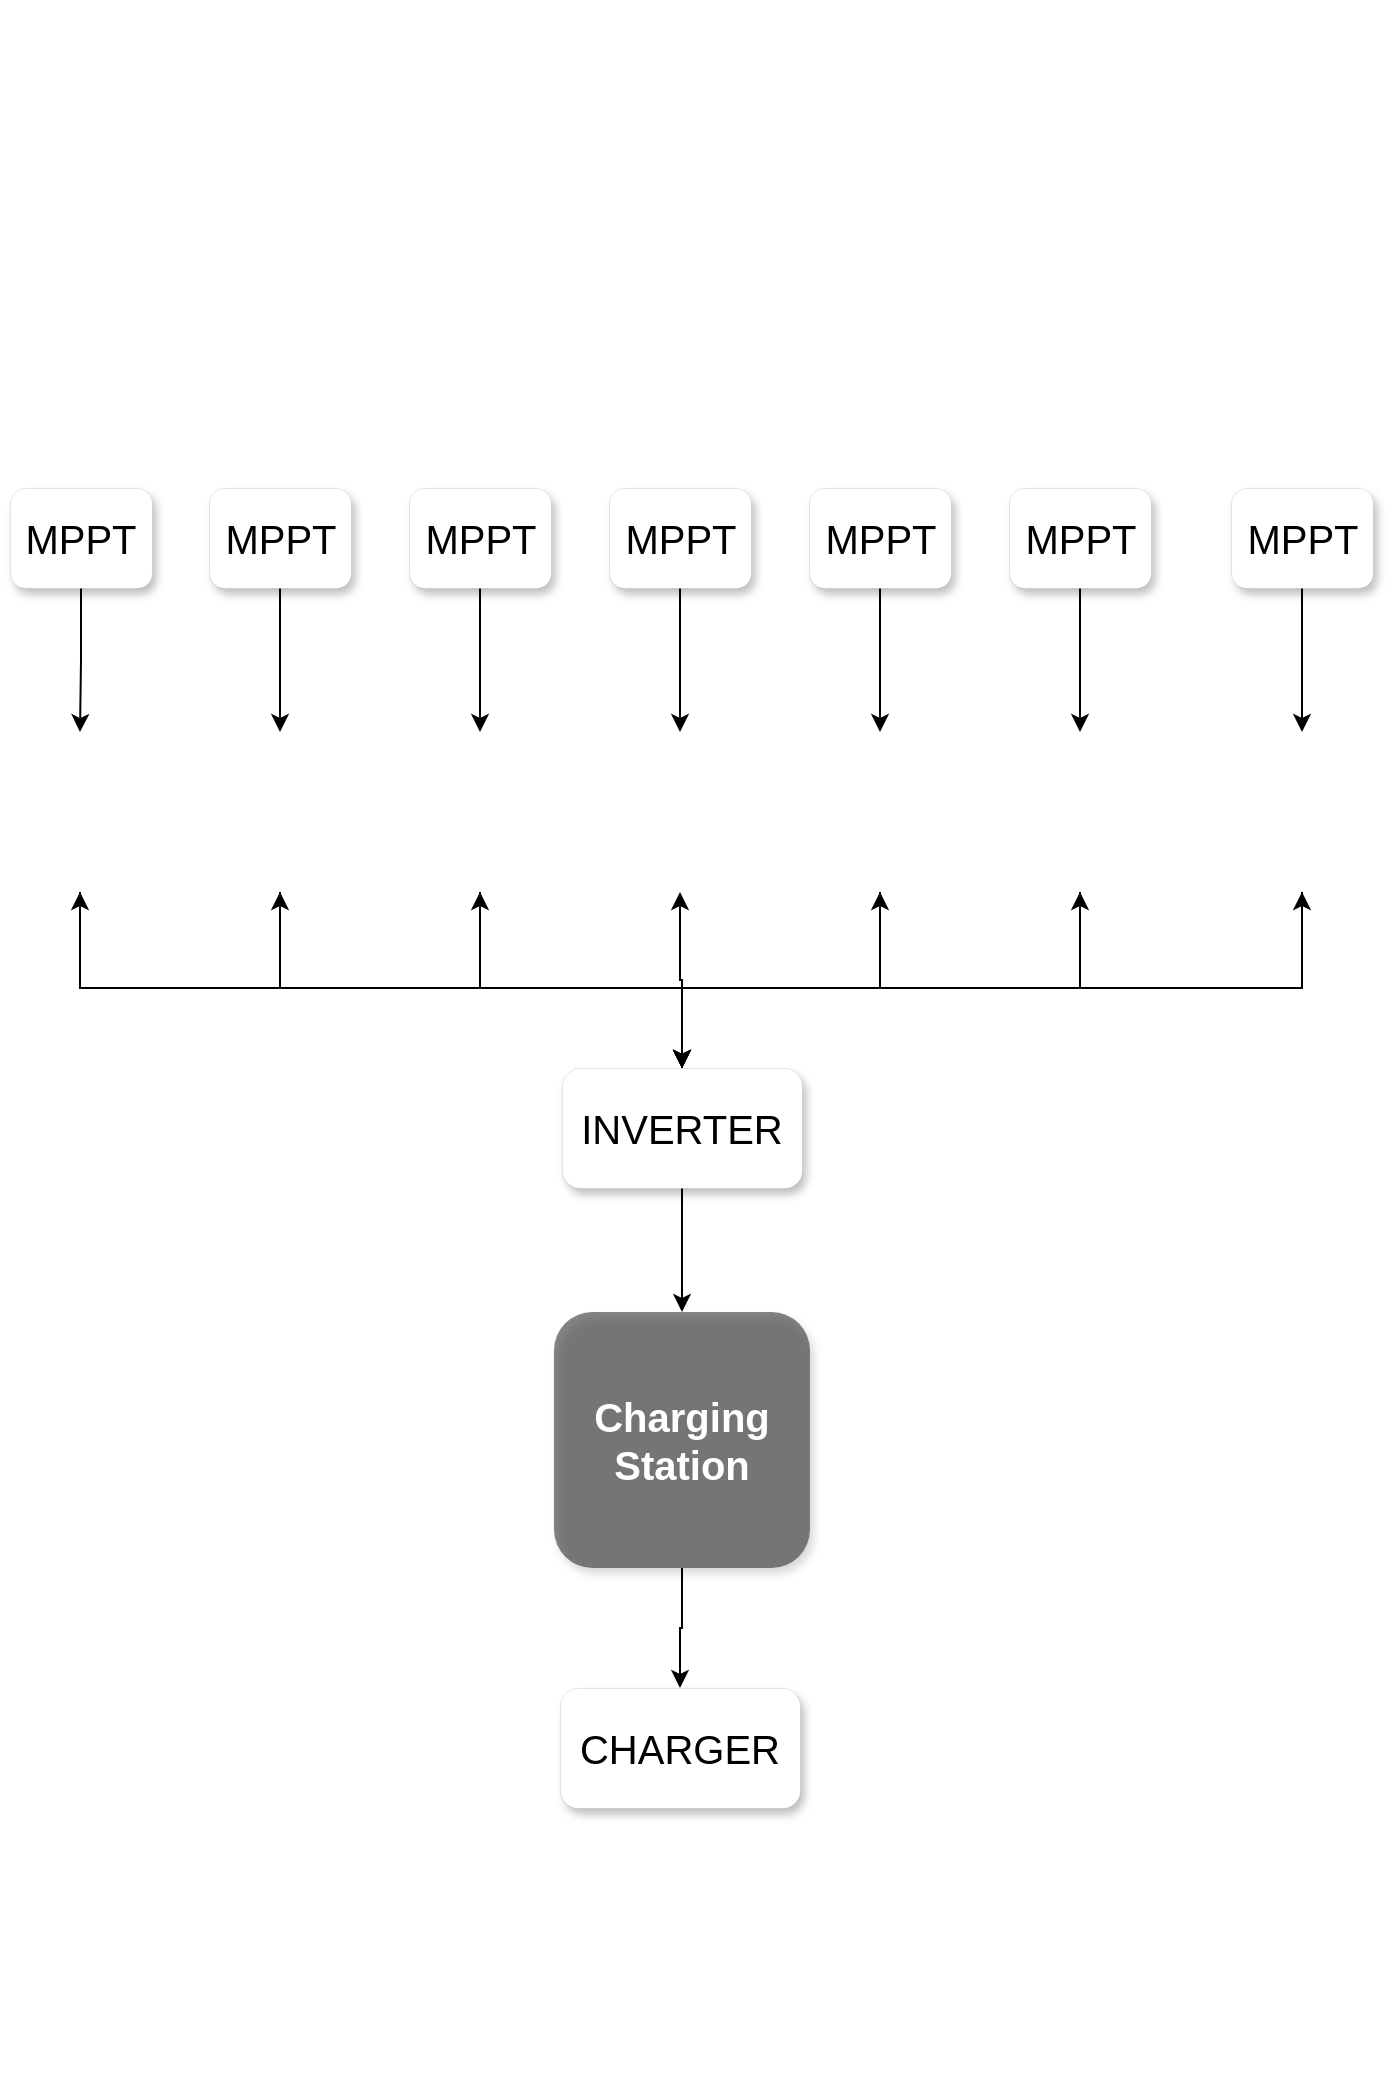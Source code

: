<mxfile version="16.5.6" type="github">
  <diagram id="3-a4-CI-qSKEU-WzGFCh" name="Page-1">
    <mxGraphModel dx="2317" dy="1427" grid="1" gridSize="10" guides="1" tooltips="1" connect="1" arrows="1" fold="1" page="1" pageScale="1" pageWidth="827" pageHeight="1169" math="0" shadow="0">
      <root>
        <mxCell id="0" />
        <mxCell id="1" parent="0" />
        <mxCell id="anqY4GfiEuh1hVHhhSKL-25" style="edgeStyle=orthogonalEdgeStyle;rounded=0;orthogonalLoop=1;jettySize=auto;html=1;exitX=0.5;exitY=1;exitDx=0;exitDy=0;entryX=0.5;entryY=0;entryDx=0;entryDy=0;fontSize=20;fontColor=#000000;" edge="1" parent="1" source="anqY4GfiEuh1hVHhhSKL-1" target="anqY4GfiEuh1hVHhhSKL-24">
          <mxGeometry relative="1" as="geometry" />
        </mxCell>
        <mxCell id="anqY4GfiEuh1hVHhhSKL-1" value="&lt;b style=&quot;font-size: 20px&quot;&gt;&lt;font color=&quot;#ffffff&quot; style=&quot;font-size: 20px&quot;&gt;Charging&lt;br&gt;Station&lt;/font&gt;&lt;/b&gt;" style="whiteSpace=wrap;html=1;aspect=fixed;fillColor=#333333;gradientColor=none;rounded=1;shadow=1;sketch=0;glass=0;strokeColor=none;opacity=60;" vertex="1" parent="1">
          <mxGeometry x="376" y="742" width="128" height="128" as="geometry" />
        </mxCell>
        <mxCell id="anqY4GfiEuh1hVHhhSKL-2" value="" style="shape=image;html=1;verticalAlign=top;verticalLabelPosition=bottom;labelBackgroundColor=#ffffff;imageAspect=0;aspect=fixed;image=https://cdn4.iconfinder.com/data/icons/transportation-and-vehicle/128/Transportation_And_Vehicle_3-03-128.png" vertex="1" parent="1">
          <mxGeometry x="99" y="1040" width="90" height="90" as="geometry" />
        </mxCell>
        <mxCell id="anqY4GfiEuh1hVHhhSKL-47" style="edgeStyle=orthogonalEdgeStyle;rounded=0;orthogonalLoop=1;jettySize=auto;html=1;entryX=0.5;entryY=0;entryDx=0;entryDy=0;fontSize=20;fontColor=#000000;" edge="1" parent="1" source="anqY4GfiEuh1hVHhhSKL-11" target="anqY4GfiEuh1hVHhhSKL-18">
          <mxGeometry relative="1" as="geometry">
            <Array as="points">
              <mxPoint x="139" y="580" />
              <mxPoint x="440" y="580" />
            </Array>
          </mxGeometry>
        </mxCell>
        <mxCell id="anqY4GfiEuh1hVHhhSKL-11" value="" style="shape=image;html=1;verticalAlign=top;verticalLabelPosition=bottom;labelBackgroundColor=#ffffff;imageAspect=0;aspect=fixed;image=https://cdn3.iconfinder.com/data/icons/energy-and-power-glyph-24-px/24/Automotive_battery_battery_charging_car_battery_truck_battery_vehicle_battery_2-128.png;fillOpacity=70;" vertex="1" parent="1">
          <mxGeometry x="99" y="452" width="80" height="80" as="geometry" />
        </mxCell>
        <mxCell id="anqY4GfiEuh1hVHhhSKL-48" style="edgeStyle=orthogonalEdgeStyle;rounded=0;orthogonalLoop=1;jettySize=auto;html=1;exitX=0.5;exitY=1;exitDx=0;exitDy=0;fontSize=20;fontColor=#000000;" edge="1" parent="1" source="anqY4GfiEuh1hVHhhSKL-12" target="anqY4GfiEuh1hVHhhSKL-18">
          <mxGeometry relative="1" as="geometry">
            <Array as="points">
              <mxPoint x="239" y="580" />
              <mxPoint x="440" y="580" />
            </Array>
          </mxGeometry>
        </mxCell>
        <mxCell id="anqY4GfiEuh1hVHhhSKL-12" value="" style="shape=image;html=1;verticalAlign=top;verticalLabelPosition=bottom;labelBackgroundColor=#ffffff;imageAspect=0;aspect=fixed;image=https://cdn3.iconfinder.com/data/icons/energy-and-power-glyph-24-px/24/Automotive_battery_battery_charging_car_battery_truck_battery_vehicle_battery_2-128.png;fillOpacity=70;" vertex="1" parent="1">
          <mxGeometry x="199" y="452" width="80" height="80" as="geometry" />
        </mxCell>
        <mxCell id="anqY4GfiEuh1hVHhhSKL-49" style="edgeStyle=orthogonalEdgeStyle;rounded=0;orthogonalLoop=1;jettySize=auto;html=1;entryX=0.5;entryY=0;entryDx=0;entryDy=0;fontSize=20;fontColor=#000000;" edge="1" parent="1" source="anqY4GfiEuh1hVHhhSKL-13" target="anqY4GfiEuh1hVHhhSKL-18">
          <mxGeometry relative="1" as="geometry">
            <Array as="points">
              <mxPoint x="339" y="580" />
              <mxPoint x="440" y="580" />
            </Array>
          </mxGeometry>
        </mxCell>
        <mxCell id="anqY4GfiEuh1hVHhhSKL-13" value="" style="shape=image;html=1;verticalAlign=top;verticalLabelPosition=bottom;labelBackgroundColor=#ffffff;imageAspect=0;aspect=fixed;image=https://cdn3.iconfinder.com/data/icons/energy-and-power-glyph-24-px/24/Automotive_battery_battery_charging_car_battery_truck_battery_vehicle_battery_2-128.png;fillOpacity=70;" vertex="1" parent="1">
          <mxGeometry x="299" y="452" width="80" height="80" as="geometry" />
        </mxCell>
        <mxCell id="anqY4GfiEuh1hVHhhSKL-14" value="" style="shape=image;html=1;verticalAlign=top;verticalLabelPosition=bottom;labelBackgroundColor=#ffffff;imageAspect=0;aspect=fixed;image=https://cdn3.iconfinder.com/data/icons/energy-and-power-glyph-24-px/24/Automotive_battery_battery_charging_car_battery_truck_battery_vehicle_battery_2-128.png;fillOpacity=70;" vertex="1" parent="1">
          <mxGeometry x="399" y="452" width="80" height="80" as="geometry" />
        </mxCell>
        <mxCell id="anqY4GfiEuh1hVHhhSKL-50" style="edgeStyle=orthogonalEdgeStyle;rounded=0;orthogonalLoop=1;jettySize=auto;html=1;fontSize=20;fontColor=#000000;" edge="1" parent="1" source="anqY4GfiEuh1hVHhhSKL-15">
          <mxGeometry relative="1" as="geometry">
            <mxPoint x="440" y="620" as="targetPoint" />
            <Array as="points">
              <mxPoint x="539" y="580" />
              <mxPoint x="440" y="580" />
            </Array>
          </mxGeometry>
        </mxCell>
        <mxCell id="anqY4GfiEuh1hVHhhSKL-15" value="" style="shape=image;html=1;verticalAlign=top;verticalLabelPosition=bottom;labelBackgroundColor=#ffffff;imageAspect=0;aspect=fixed;image=https://cdn3.iconfinder.com/data/icons/energy-and-power-glyph-24-px/24/Automotive_battery_battery_charging_car_battery_truck_battery_vehicle_battery_2-128.png;fillOpacity=70;" vertex="1" parent="1">
          <mxGeometry x="499" y="452" width="80" height="80" as="geometry" />
        </mxCell>
        <mxCell id="anqY4GfiEuh1hVHhhSKL-51" style="edgeStyle=orthogonalEdgeStyle;rounded=0;orthogonalLoop=1;jettySize=auto;html=1;exitX=0.5;exitY=1;exitDx=0;exitDy=0;entryX=0.5;entryY=0;entryDx=0;entryDy=0;fontSize=20;fontColor=#000000;" edge="1" parent="1" source="anqY4GfiEuh1hVHhhSKL-16" target="anqY4GfiEuh1hVHhhSKL-18">
          <mxGeometry relative="1" as="geometry">
            <Array as="points">
              <mxPoint x="639" y="580" />
              <mxPoint x="440" y="580" />
            </Array>
          </mxGeometry>
        </mxCell>
        <mxCell id="anqY4GfiEuh1hVHhhSKL-16" value="" style="shape=image;html=1;verticalAlign=top;verticalLabelPosition=bottom;labelBackgroundColor=#ffffff;imageAspect=0;aspect=fixed;image=https://cdn3.iconfinder.com/data/icons/energy-and-power-glyph-24-px/24/Automotive_battery_battery_charging_car_battery_truck_battery_vehicle_battery_2-128.png;fillOpacity=70;" vertex="1" parent="1">
          <mxGeometry x="599" y="452" width="80" height="80" as="geometry" />
        </mxCell>
        <mxCell id="anqY4GfiEuh1hVHhhSKL-19" style="edgeStyle=orthogonalEdgeStyle;rounded=0;orthogonalLoop=1;jettySize=auto;html=1;entryX=0.5;entryY=0;entryDx=0;entryDy=0;fontSize=20;fontColor=#000000;" edge="1" parent="1" source="anqY4GfiEuh1hVHhhSKL-18" target="anqY4GfiEuh1hVHhhSKL-1">
          <mxGeometry relative="1" as="geometry" />
        </mxCell>
        <mxCell id="anqY4GfiEuh1hVHhhSKL-43" style="edgeStyle=orthogonalEdgeStyle;rounded=0;orthogonalLoop=1;jettySize=auto;html=1;entryX=0.5;entryY=1;entryDx=0;entryDy=0;fontSize=20;fontColor=#000000;" edge="1" parent="1" source="anqY4GfiEuh1hVHhhSKL-18" target="anqY4GfiEuh1hVHhhSKL-14">
          <mxGeometry relative="1" as="geometry" />
        </mxCell>
        <mxCell id="anqY4GfiEuh1hVHhhSKL-53" style="edgeStyle=orthogonalEdgeStyle;rounded=0;orthogonalLoop=1;jettySize=auto;html=1;entryX=0.5;entryY=1;entryDx=0;entryDy=0;fontSize=20;fontColor=#000000;" edge="1" parent="1" source="anqY4GfiEuh1hVHhhSKL-18" target="anqY4GfiEuh1hVHhhSKL-15">
          <mxGeometry relative="1" as="geometry">
            <Array as="points">
              <mxPoint x="440" y="580" />
              <mxPoint x="539" y="580" />
            </Array>
          </mxGeometry>
        </mxCell>
        <mxCell id="anqY4GfiEuh1hVHhhSKL-54" style="edgeStyle=orthogonalEdgeStyle;rounded=0;orthogonalLoop=1;jettySize=auto;html=1;entryX=0.5;entryY=1;entryDx=0;entryDy=0;fontSize=20;fontColor=#000000;" edge="1" parent="1" source="anqY4GfiEuh1hVHhhSKL-18" target="anqY4GfiEuh1hVHhhSKL-16">
          <mxGeometry relative="1" as="geometry">
            <Array as="points">
              <mxPoint x="440" y="580" />
              <mxPoint x="639" y="580" />
            </Array>
          </mxGeometry>
        </mxCell>
        <mxCell id="anqY4GfiEuh1hVHhhSKL-55" style="edgeStyle=orthogonalEdgeStyle;rounded=0;orthogonalLoop=1;jettySize=auto;html=1;entryX=0.5;entryY=1;entryDx=0;entryDy=0;fontSize=20;fontColor=#000000;" edge="1" parent="1" source="anqY4GfiEuh1hVHhhSKL-18" target="anqY4GfiEuh1hVHhhSKL-44">
          <mxGeometry relative="1" as="geometry">
            <Array as="points">
              <mxPoint x="440" y="580" />
              <mxPoint x="750" y="580" />
            </Array>
          </mxGeometry>
        </mxCell>
        <mxCell id="anqY4GfiEuh1hVHhhSKL-56" style="edgeStyle=orthogonalEdgeStyle;rounded=0;orthogonalLoop=1;jettySize=auto;html=1;entryX=0.5;entryY=1;entryDx=0;entryDy=0;fontSize=20;fontColor=#000000;" edge="1" parent="1" source="anqY4GfiEuh1hVHhhSKL-18" target="anqY4GfiEuh1hVHhhSKL-13">
          <mxGeometry relative="1" as="geometry">
            <Array as="points">
              <mxPoint x="440" y="580" />
              <mxPoint x="339" y="580" />
            </Array>
          </mxGeometry>
        </mxCell>
        <mxCell id="anqY4GfiEuh1hVHhhSKL-57" style="edgeStyle=orthogonalEdgeStyle;rounded=0;orthogonalLoop=1;jettySize=auto;html=1;entryX=0.5;entryY=1;entryDx=0;entryDy=0;fontSize=20;fontColor=#000000;" edge="1" parent="1" source="anqY4GfiEuh1hVHhhSKL-18" target="anqY4GfiEuh1hVHhhSKL-12">
          <mxGeometry relative="1" as="geometry">
            <Array as="points">
              <mxPoint x="440" y="580" />
              <mxPoint x="239" y="580" />
            </Array>
          </mxGeometry>
        </mxCell>
        <mxCell id="anqY4GfiEuh1hVHhhSKL-58" style="edgeStyle=orthogonalEdgeStyle;rounded=0;orthogonalLoop=1;jettySize=auto;html=1;entryX=0.5;entryY=1;entryDx=0;entryDy=0;fontSize=20;fontColor=#000000;" edge="1" parent="1" source="anqY4GfiEuh1hVHhhSKL-18" target="anqY4GfiEuh1hVHhhSKL-11">
          <mxGeometry relative="1" as="geometry">
            <Array as="points">
              <mxPoint x="440" y="580" />
              <mxPoint x="139" y="580" />
            </Array>
          </mxGeometry>
        </mxCell>
        <mxCell id="anqY4GfiEuh1hVHhhSKL-18" value="&lt;font color=&quot;#000000&quot;&gt;INVERTER&lt;/font&gt;" style="rounded=1;whiteSpace=wrap;html=1;shadow=1;glass=0;sketch=0;fontSize=20;fontColor=#FFFFFF;fillColor=default;gradientColor=none;strokeColor=default;strokeWidth=0;" vertex="1" parent="1">
          <mxGeometry x="380" y="620" width="120" height="60" as="geometry" />
        </mxCell>
        <mxCell id="anqY4GfiEuh1hVHhhSKL-20" value="" style="shape=image;html=1;verticalAlign=top;verticalLabelPosition=bottom;labelBackgroundColor=#ffffff;imageAspect=0;aspect=fixed;image=https://cdn2.iconfinder.com/data/icons/business-and-education-1/512/133_Solar_Panel_Energy_technology_smart_city_technology_smart-128.png;rounded=1;shadow=1;glass=0;sketch=0;fontSize=20;fontColor=#000000;fillColor=default;gradientColor=none;fillOpacity=80;" vertex="1" parent="1">
          <mxGeometry x="143" y="90" width="128" height="128" as="geometry" />
        </mxCell>
        <mxCell id="anqY4GfiEuh1hVHhhSKL-22" value="" style="shape=image;html=1;verticalAlign=top;verticalLabelPosition=bottom;labelBackgroundColor=#ffffff;imageAspect=0;aspect=fixed;image=https://cdn2.iconfinder.com/data/icons/business-and-education-1/512/133_Solar_Panel_Energy_technology_smart_city_technology_smart-128.png;rounded=1;shadow=1;glass=0;sketch=0;fontSize=20;fontColor=#000000;fillColor=default;gradientColor=none;fillOpacity=80;" vertex="1" parent="1">
          <mxGeometry x="379" y="90" width="128" height="128" as="geometry" />
        </mxCell>
        <mxCell id="anqY4GfiEuh1hVHhhSKL-23" value="" style="shape=image;html=1;verticalAlign=top;verticalLabelPosition=bottom;labelBackgroundColor=#ffffff;imageAspect=0;aspect=fixed;image=https://cdn2.iconfinder.com/data/icons/business-and-education-1/512/133_Solar_Panel_Energy_technology_smart_city_technology_smart-128.png;rounded=1;shadow=1;glass=0;sketch=0;fontSize=20;fontColor=#000000;fillColor=default;gradientColor=none;fillOpacity=80;" vertex="1" parent="1">
          <mxGeometry x="609" y="90" width="128" height="128" as="geometry" />
        </mxCell>
        <mxCell id="anqY4GfiEuh1hVHhhSKL-24" value="&lt;font color=&quot;#000000&quot;&gt;CHARGER&lt;/font&gt;" style="rounded=1;whiteSpace=wrap;html=1;shadow=1;glass=0;sketch=0;fontSize=20;fontColor=#FFFFFF;fillColor=default;gradientColor=none;strokeColor=default;strokeWidth=0;" vertex="1" parent="1">
          <mxGeometry x="379" y="930" width="120" height="60" as="geometry" />
        </mxCell>
        <mxCell id="anqY4GfiEuh1hVHhhSKL-33" style="edgeStyle=orthogonalEdgeStyle;rounded=0;orthogonalLoop=1;jettySize=auto;html=1;fontSize=20;fontColor=#000000;" edge="1" parent="1" source="anqY4GfiEuh1hVHhhSKL-27" target="anqY4GfiEuh1hVHhhSKL-11">
          <mxGeometry relative="1" as="geometry" />
        </mxCell>
        <mxCell id="anqY4GfiEuh1hVHhhSKL-27" value="&lt;font color=&quot;#000000&quot;&gt;MPPT&lt;/font&gt;" style="rounded=1;whiteSpace=wrap;html=1;shadow=1;glass=0;sketch=0;fontSize=20;fontColor=#FFFFFF;fillColor=default;gradientColor=none;strokeColor=default;strokeWidth=0;" vertex="1" parent="1">
          <mxGeometry x="104" y="330" width="71" height="50" as="geometry" />
        </mxCell>
        <mxCell id="anqY4GfiEuh1hVHhhSKL-34" style="edgeStyle=orthogonalEdgeStyle;rounded=0;orthogonalLoop=1;jettySize=auto;html=1;fontSize=20;fontColor=#000000;" edge="1" parent="1" source="anqY4GfiEuh1hVHhhSKL-28" target="anqY4GfiEuh1hVHhhSKL-12">
          <mxGeometry relative="1" as="geometry" />
        </mxCell>
        <mxCell id="anqY4GfiEuh1hVHhhSKL-28" value="&lt;font color=&quot;#000000&quot;&gt;MPPT&lt;/font&gt;" style="rounded=1;whiteSpace=wrap;html=1;shadow=1;glass=0;sketch=0;fontSize=20;fontColor=#FFFFFF;fillColor=default;gradientColor=none;strokeColor=default;strokeWidth=0;" vertex="1" parent="1">
          <mxGeometry x="203.5" y="330" width="71" height="50" as="geometry" />
        </mxCell>
        <mxCell id="anqY4GfiEuh1hVHhhSKL-35" style="edgeStyle=orthogonalEdgeStyle;rounded=0;orthogonalLoop=1;jettySize=auto;html=1;fontSize=20;fontColor=#000000;" edge="1" parent="1" source="anqY4GfiEuh1hVHhhSKL-29" target="anqY4GfiEuh1hVHhhSKL-13">
          <mxGeometry relative="1" as="geometry" />
        </mxCell>
        <mxCell id="anqY4GfiEuh1hVHhhSKL-29" value="&lt;font color=&quot;#000000&quot;&gt;MPPT&lt;/font&gt;" style="rounded=1;whiteSpace=wrap;html=1;shadow=1;glass=0;sketch=0;fontSize=20;fontColor=#FFFFFF;fillColor=default;gradientColor=none;strokeColor=default;strokeWidth=0;" vertex="1" parent="1">
          <mxGeometry x="303.5" y="330" width="71" height="50" as="geometry" />
        </mxCell>
        <mxCell id="anqY4GfiEuh1hVHhhSKL-36" style="edgeStyle=orthogonalEdgeStyle;rounded=0;orthogonalLoop=1;jettySize=auto;html=1;entryX=0.5;entryY=0;entryDx=0;entryDy=0;fontSize=20;fontColor=#000000;" edge="1" parent="1" source="anqY4GfiEuh1hVHhhSKL-30" target="anqY4GfiEuh1hVHhhSKL-14">
          <mxGeometry relative="1" as="geometry" />
        </mxCell>
        <mxCell id="anqY4GfiEuh1hVHhhSKL-30" value="&lt;font color=&quot;#000000&quot;&gt;MPPT&lt;/font&gt;" style="rounded=1;whiteSpace=wrap;html=1;shadow=1;glass=0;sketch=0;fontSize=20;fontColor=#FFFFFF;fillColor=default;gradientColor=none;strokeColor=default;strokeWidth=0;" vertex="1" parent="1">
          <mxGeometry x="403.5" y="330" width="71" height="50" as="geometry" />
        </mxCell>
        <mxCell id="anqY4GfiEuh1hVHhhSKL-37" style="edgeStyle=orthogonalEdgeStyle;rounded=0;orthogonalLoop=1;jettySize=auto;html=1;fontSize=20;fontColor=#000000;" edge="1" parent="1" source="anqY4GfiEuh1hVHhhSKL-31" target="anqY4GfiEuh1hVHhhSKL-15">
          <mxGeometry relative="1" as="geometry" />
        </mxCell>
        <mxCell id="anqY4GfiEuh1hVHhhSKL-31" value="&lt;font color=&quot;#000000&quot;&gt;MPPT&lt;/font&gt;" style="rounded=1;whiteSpace=wrap;html=1;shadow=1;glass=0;sketch=0;fontSize=20;fontColor=#FFFFFF;fillColor=default;gradientColor=none;strokeColor=default;strokeWidth=0;" vertex="1" parent="1">
          <mxGeometry x="503.5" y="330" width="71" height="50" as="geometry" />
        </mxCell>
        <mxCell id="anqY4GfiEuh1hVHhhSKL-38" style="edgeStyle=orthogonalEdgeStyle;rounded=0;orthogonalLoop=1;jettySize=auto;html=1;fontSize=20;fontColor=#000000;" edge="1" parent="1" source="anqY4GfiEuh1hVHhhSKL-32" target="anqY4GfiEuh1hVHhhSKL-16">
          <mxGeometry relative="1" as="geometry" />
        </mxCell>
        <mxCell id="anqY4GfiEuh1hVHhhSKL-32" value="&lt;font color=&quot;#000000&quot;&gt;MPPT&lt;/font&gt;" style="rounded=1;whiteSpace=wrap;html=1;shadow=1;glass=0;sketch=0;fontSize=20;fontColor=#FFFFFF;fillColor=default;gradientColor=none;strokeColor=default;strokeWidth=0;" vertex="1" parent="1">
          <mxGeometry x="603.5" y="330" width="71" height="50" as="geometry" />
        </mxCell>
        <mxCell id="anqY4GfiEuh1hVHhhSKL-52" style="edgeStyle=orthogonalEdgeStyle;rounded=0;orthogonalLoop=1;jettySize=auto;html=1;entryX=0.5;entryY=0;entryDx=0;entryDy=0;fontSize=20;fontColor=#000000;" edge="1" parent="1" source="anqY4GfiEuh1hVHhhSKL-44" target="anqY4GfiEuh1hVHhhSKL-18">
          <mxGeometry relative="1" as="geometry">
            <Array as="points">
              <mxPoint x="750" y="580" />
              <mxPoint x="440" y="580" />
            </Array>
          </mxGeometry>
        </mxCell>
        <mxCell id="anqY4GfiEuh1hVHhhSKL-44" value="" style="shape=image;html=1;verticalAlign=top;verticalLabelPosition=bottom;labelBackgroundColor=#ffffff;imageAspect=0;aspect=fixed;image=https://cdn3.iconfinder.com/data/icons/energy-and-power-glyph-24-px/24/Automotive_battery_battery_charging_car_battery_truck_battery_vehicle_battery_2-128.png;fillOpacity=70;" vertex="1" parent="1">
          <mxGeometry x="710" y="452" width="80" height="80" as="geometry" />
        </mxCell>
        <mxCell id="anqY4GfiEuh1hVHhhSKL-46" style="edgeStyle=orthogonalEdgeStyle;rounded=0;orthogonalLoop=1;jettySize=auto;html=1;exitX=0.5;exitY=1;exitDx=0;exitDy=0;fontSize=20;fontColor=#000000;" edge="1" parent="1" source="anqY4GfiEuh1hVHhhSKL-45" target="anqY4GfiEuh1hVHhhSKL-44">
          <mxGeometry relative="1" as="geometry" />
        </mxCell>
        <mxCell id="anqY4GfiEuh1hVHhhSKL-45" value="&lt;font color=&quot;#000000&quot;&gt;MPPT&lt;/font&gt;" style="rounded=1;whiteSpace=wrap;html=1;shadow=1;glass=0;sketch=0;fontSize=20;fontColor=#FFFFFF;fillColor=default;gradientColor=none;strokeColor=default;strokeWidth=0;" vertex="1" parent="1">
          <mxGeometry x="714.5" y="330" width="71" height="50" as="geometry" />
        </mxCell>
        <mxCell id="anqY4GfiEuh1hVHhhSKL-59" value="" style="shape=image;html=1;verticalAlign=top;verticalLabelPosition=bottom;labelBackgroundColor=#ffffff;imageAspect=0;aspect=fixed;image=https://cdn4.iconfinder.com/data/icons/transportation-and-vehicle/128/Transportation_And_Vehicle_3-03-128.png" vertex="1" parent="1">
          <mxGeometry x="209" y="1040" width="90" height="90" as="geometry" />
        </mxCell>
        <mxCell id="anqY4GfiEuh1hVHhhSKL-60" value="" style="shape=image;html=1;verticalAlign=top;verticalLabelPosition=bottom;labelBackgroundColor=#ffffff;imageAspect=0;aspect=fixed;image=https://cdn4.iconfinder.com/data/icons/transportation-and-vehicle/128/Transportation_And_Vehicle_3-03-128.png" vertex="1" parent="1">
          <mxGeometry x="323.5" y="1040" width="90" height="90" as="geometry" />
        </mxCell>
        <mxCell id="anqY4GfiEuh1hVHhhSKL-61" value="" style="shape=image;html=1;verticalAlign=top;verticalLabelPosition=bottom;labelBackgroundColor=#ffffff;imageAspect=0;aspect=fixed;image=https://cdn4.iconfinder.com/data/icons/transportation-and-vehicle/128/Transportation_And_Vehicle_3-03-128.png" vertex="1" parent="1">
          <mxGeometry x="430" y="1040" width="90" height="90" as="geometry" />
        </mxCell>
        <mxCell id="anqY4GfiEuh1hVHhhSKL-62" value="" style="shape=image;html=1;verticalAlign=top;verticalLabelPosition=bottom;labelBackgroundColor=#ffffff;imageAspect=0;aspect=fixed;image=https://cdn4.iconfinder.com/data/icons/transportation-and-vehicle/128/Transportation_And_Vehicle_3-03-128.png" vertex="1" parent="1">
          <mxGeometry x="540" y="1040" width="90" height="90" as="geometry" />
        </mxCell>
        <mxCell id="anqY4GfiEuh1hVHhhSKL-63" value="" style="shape=image;html=1;verticalAlign=top;verticalLabelPosition=bottom;labelBackgroundColor=#ffffff;imageAspect=0;aspect=fixed;image=https://cdn4.iconfinder.com/data/icons/transportation-and-vehicle/128/Transportation_And_Vehicle_3-03-128.png" vertex="1" parent="1">
          <mxGeometry x="647" y="1040" width="90" height="90" as="geometry" />
        </mxCell>
      </root>
    </mxGraphModel>
  </diagram>
</mxfile>
